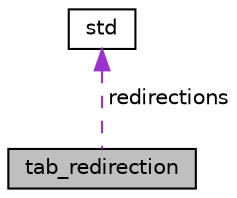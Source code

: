 digraph "tab_redirection"
{
 // LATEX_PDF_SIZE
  edge [fontname="Helvetica",fontsize="10",labelfontname="Helvetica",labelfontsize="10"];
  node [fontname="Helvetica",fontsize="10",shape=record];
  Node1 [label="tab_redirection",height=0.2,width=0.4,color="black", fillcolor="grey75", style="filled", fontcolor="black",tooltip=" "];
  Node2 -> Node1 [dir="back",color="darkorchid3",fontsize="10",style="dashed",label=" redirections" ,fontname="Helvetica"];
  Node2 [label="std",height=0.2,width=0.4,color="black", fillcolor="white", style="filled",URL="$structstd.html",tooltip=" "];
}
